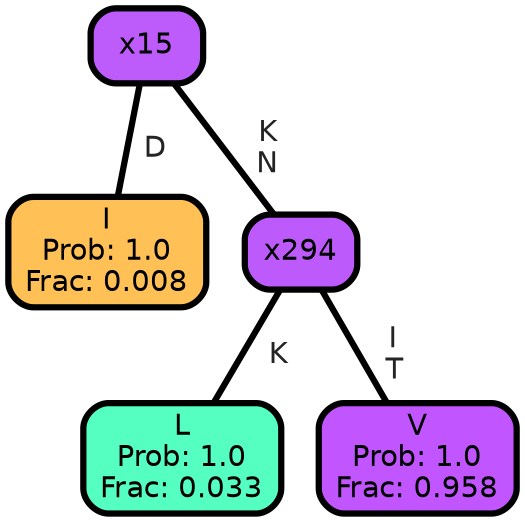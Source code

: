 graph Tree {
node [shape=box, style="filled, rounded",color="black",penwidth="3",fontcolor="black",                 fontname=helvetica] ;
graph [ranksep="0 equally", splines=straight,                 bgcolor=transparent, dpi=200] ;
edge [fontname=helvetica, fontweight=bold,fontcolor=grey14,color=black] ;
0 [label="I
Prob: 1.0
Frac: 0.008", fillcolor="#ffc155"] ;
1 [label="x15", fillcolor="#bd5bfb"] ;
2 [label="L
Prob: 1.0
Frac: 0.033", fillcolor="#55ffc1"] ;
3 [label="x294", fillcolor="#bd5afc"] ;
4 [label="V
Prob: 1.0
Frac: 0.958", fillcolor="#c155ff"] ;
1 -- 0 [label=" D",penwidth=3] ;
1 -- 3 [label=" K\n N",penwidth=3] ;
3 -- 2 [label=" K",penwidth=3] ;
3 -- 4 [label=" I\n T",penwidth=3] ;
{rank = same;}}